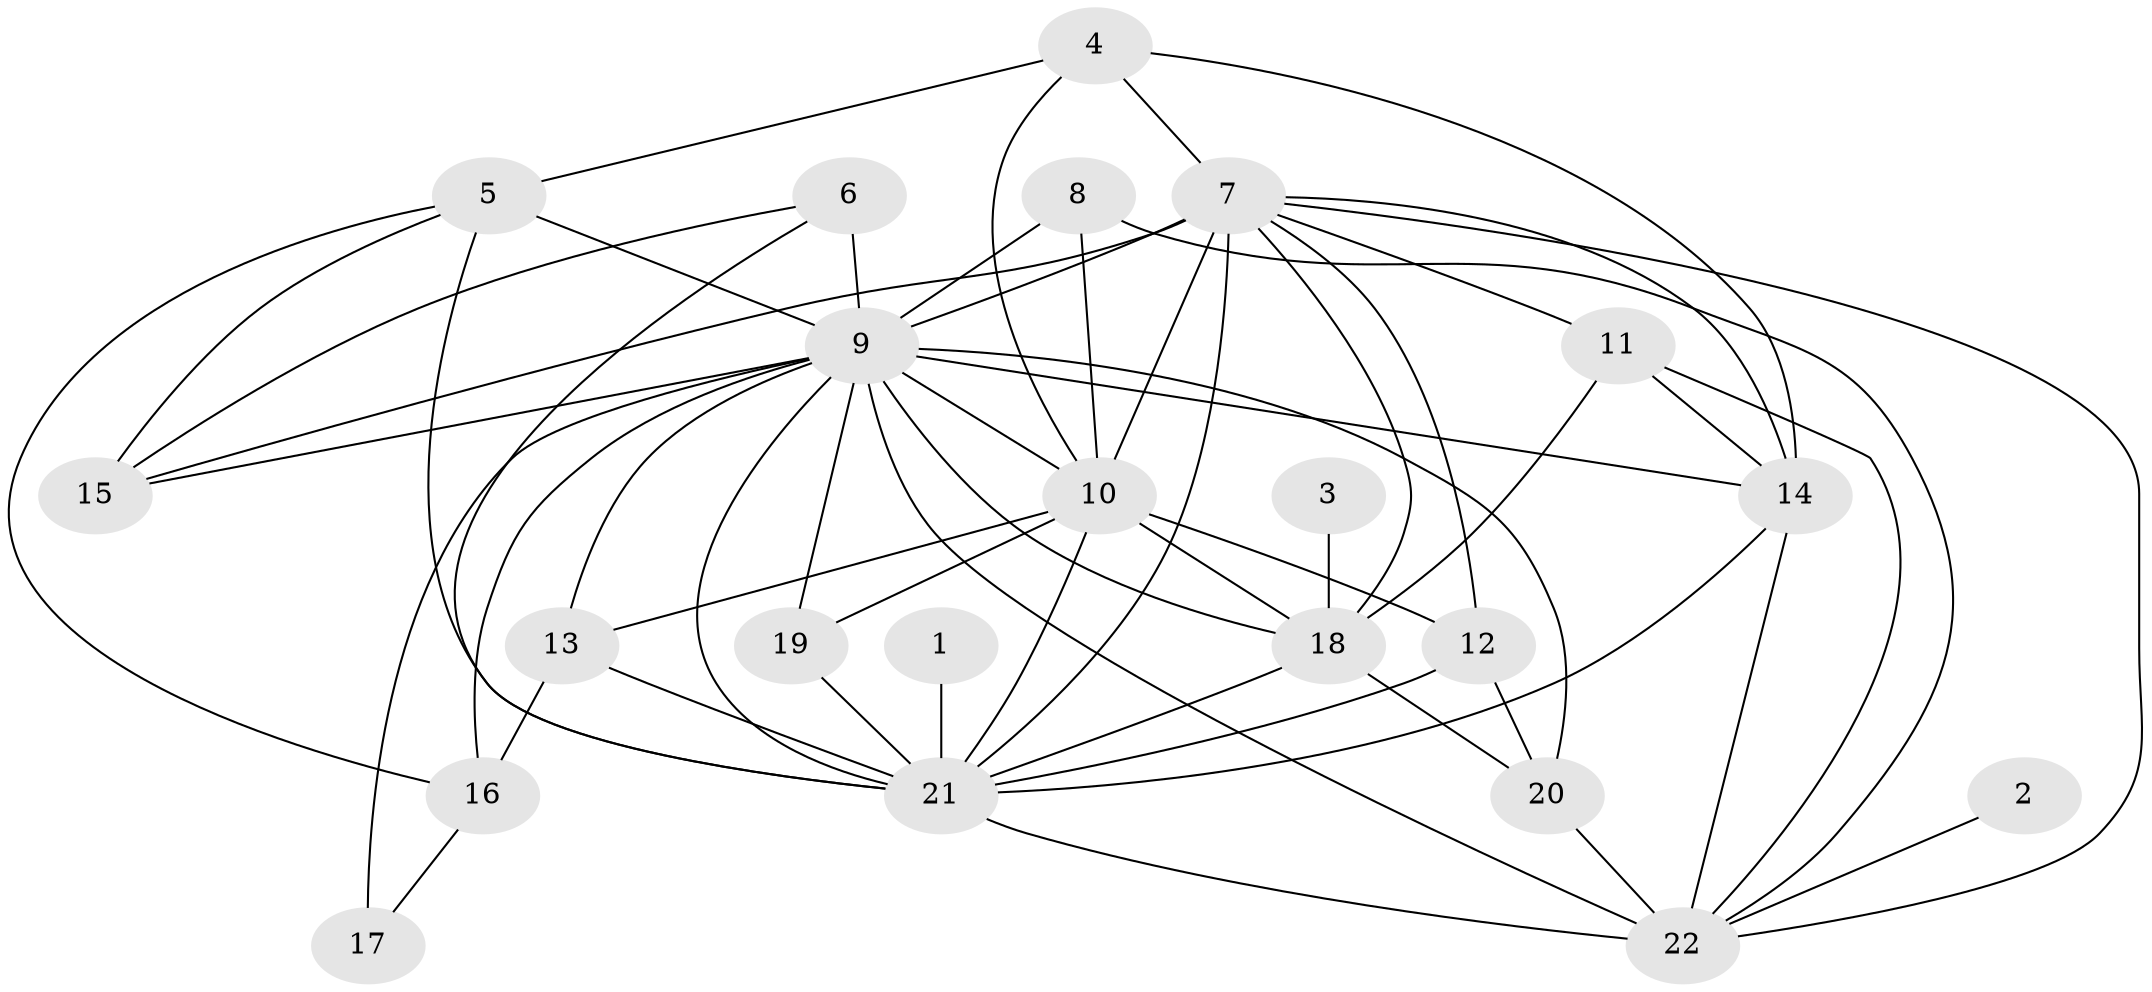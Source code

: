 // original degree distribution, {18: 0.041666666666666664, 21: 0.013888888888888888, 16: 0.013888888888888888, 13: 0.013888888888888888, 17: 0.027777777777777776, 14: 0.027777777777777776, 9: 0.013888888888888888, 5: 0.041666666666666664, 2: 0.5555555555555556, 4: 0.05555555555555555, 3: 0.16666666666666666, 6: 0.013888888888888888, 10: 0.013888888888888888}
// Generated by graph-tools (version 1.1) at 2025/36/03/04/25 23:36:31]
// undirected, 22 vertices, 57 edges
graph export_dot {
  node [color=gray90,style=filled];
  1;
  2;
  3;
  4;
  5;
  6;
  7;
  8;
  9;
  10;
  11;
  12;
  13;
  14;
  15;
  16;
  17;
  18;
  19;
  20;
  21;
  22;
  1 -- 21 [weight=1.0];
  2 -- 22 [weight=1.0];
  3 -- 18 [weight=1.0];
  4 -- 5 [weight=1.0];
  4 -- 7 [weight=1.0];
  4 -- 10 [weight=1.0];
  4 -- 14 [weight=1.0];
  5 -- 9 [weight=2.0];
  5 -- 15 [weight=1.0];
  5 -- 16 [weight=1.0];
  5 -- 21 [weight=1.0];
  6 -- 9 [weight=2.0];
  6 -- 15 [weight=1.0];
  6 -- 21 [weight=1.0];
  7 -- 9 [weight=11.0];
  7 -- 10 [weight=1.0];
  7 -- 11 [weight=1.0];
  7 -- 12 [weight=1.0];
  7 -- 14 [weight=6.0];
  7 -- 15 [weight=1.0];
  7 -- 18 [weight=2.0];
  7 -- 21 [weight=4.0];
  7 -- 22 [weight=4.0];
  8 -- 9 [weight=1.0];
  8 -- 10 [weight=1.0];
  8 -- 22 [weight=1.0];
  9 -- 10 [weight=1.0];
  9 -- 13 [weight=2.0];
  9 -- 14 [weight=5.0];
  9 -- 15 [weight=1.0];
  9 -- 16 [weight=1.0];
  9 -- 17 [weight=3.0];
  9 -- 18 [weight=1.0];
  9 -- 19 [weight=2.0];
  9 -- 20 [weight=1.0];
  9 -- 21 [weight=9.0];
  9 -- 22 [weight=6.0];
  10 -- 12 [weight=1.0];
  10 -- 13 [weight=1.0];
  10 -- 18 [weight=1.0];
  10 -- 19 [weight=1.0];
  10 -- 21 [weight=2.0];
  11 -- 14 [weight=1.0];
  11 -- 18 [weight=1.0];
  11 -- 22 [weight=1.0];
  12 -- 20 [weight=1.0];
  12 -- 21 [weight=1.0];
  13 -- 16 [weight=2.0];
  13 -- 21 [weight=1.0];
  14 -- 21 [weight=3.0];
  14 -- 22 [weight=2.0];
  16 -- 17 [weight=1.0];
  18 -- 20 [weight=1.0];
  18 -- 21 [weight=1.0];
  19 -- 21 [weight=1.0];
  20 -- 22 [weight=1.0];
  21 -- 22 [weight=2.0];
}
